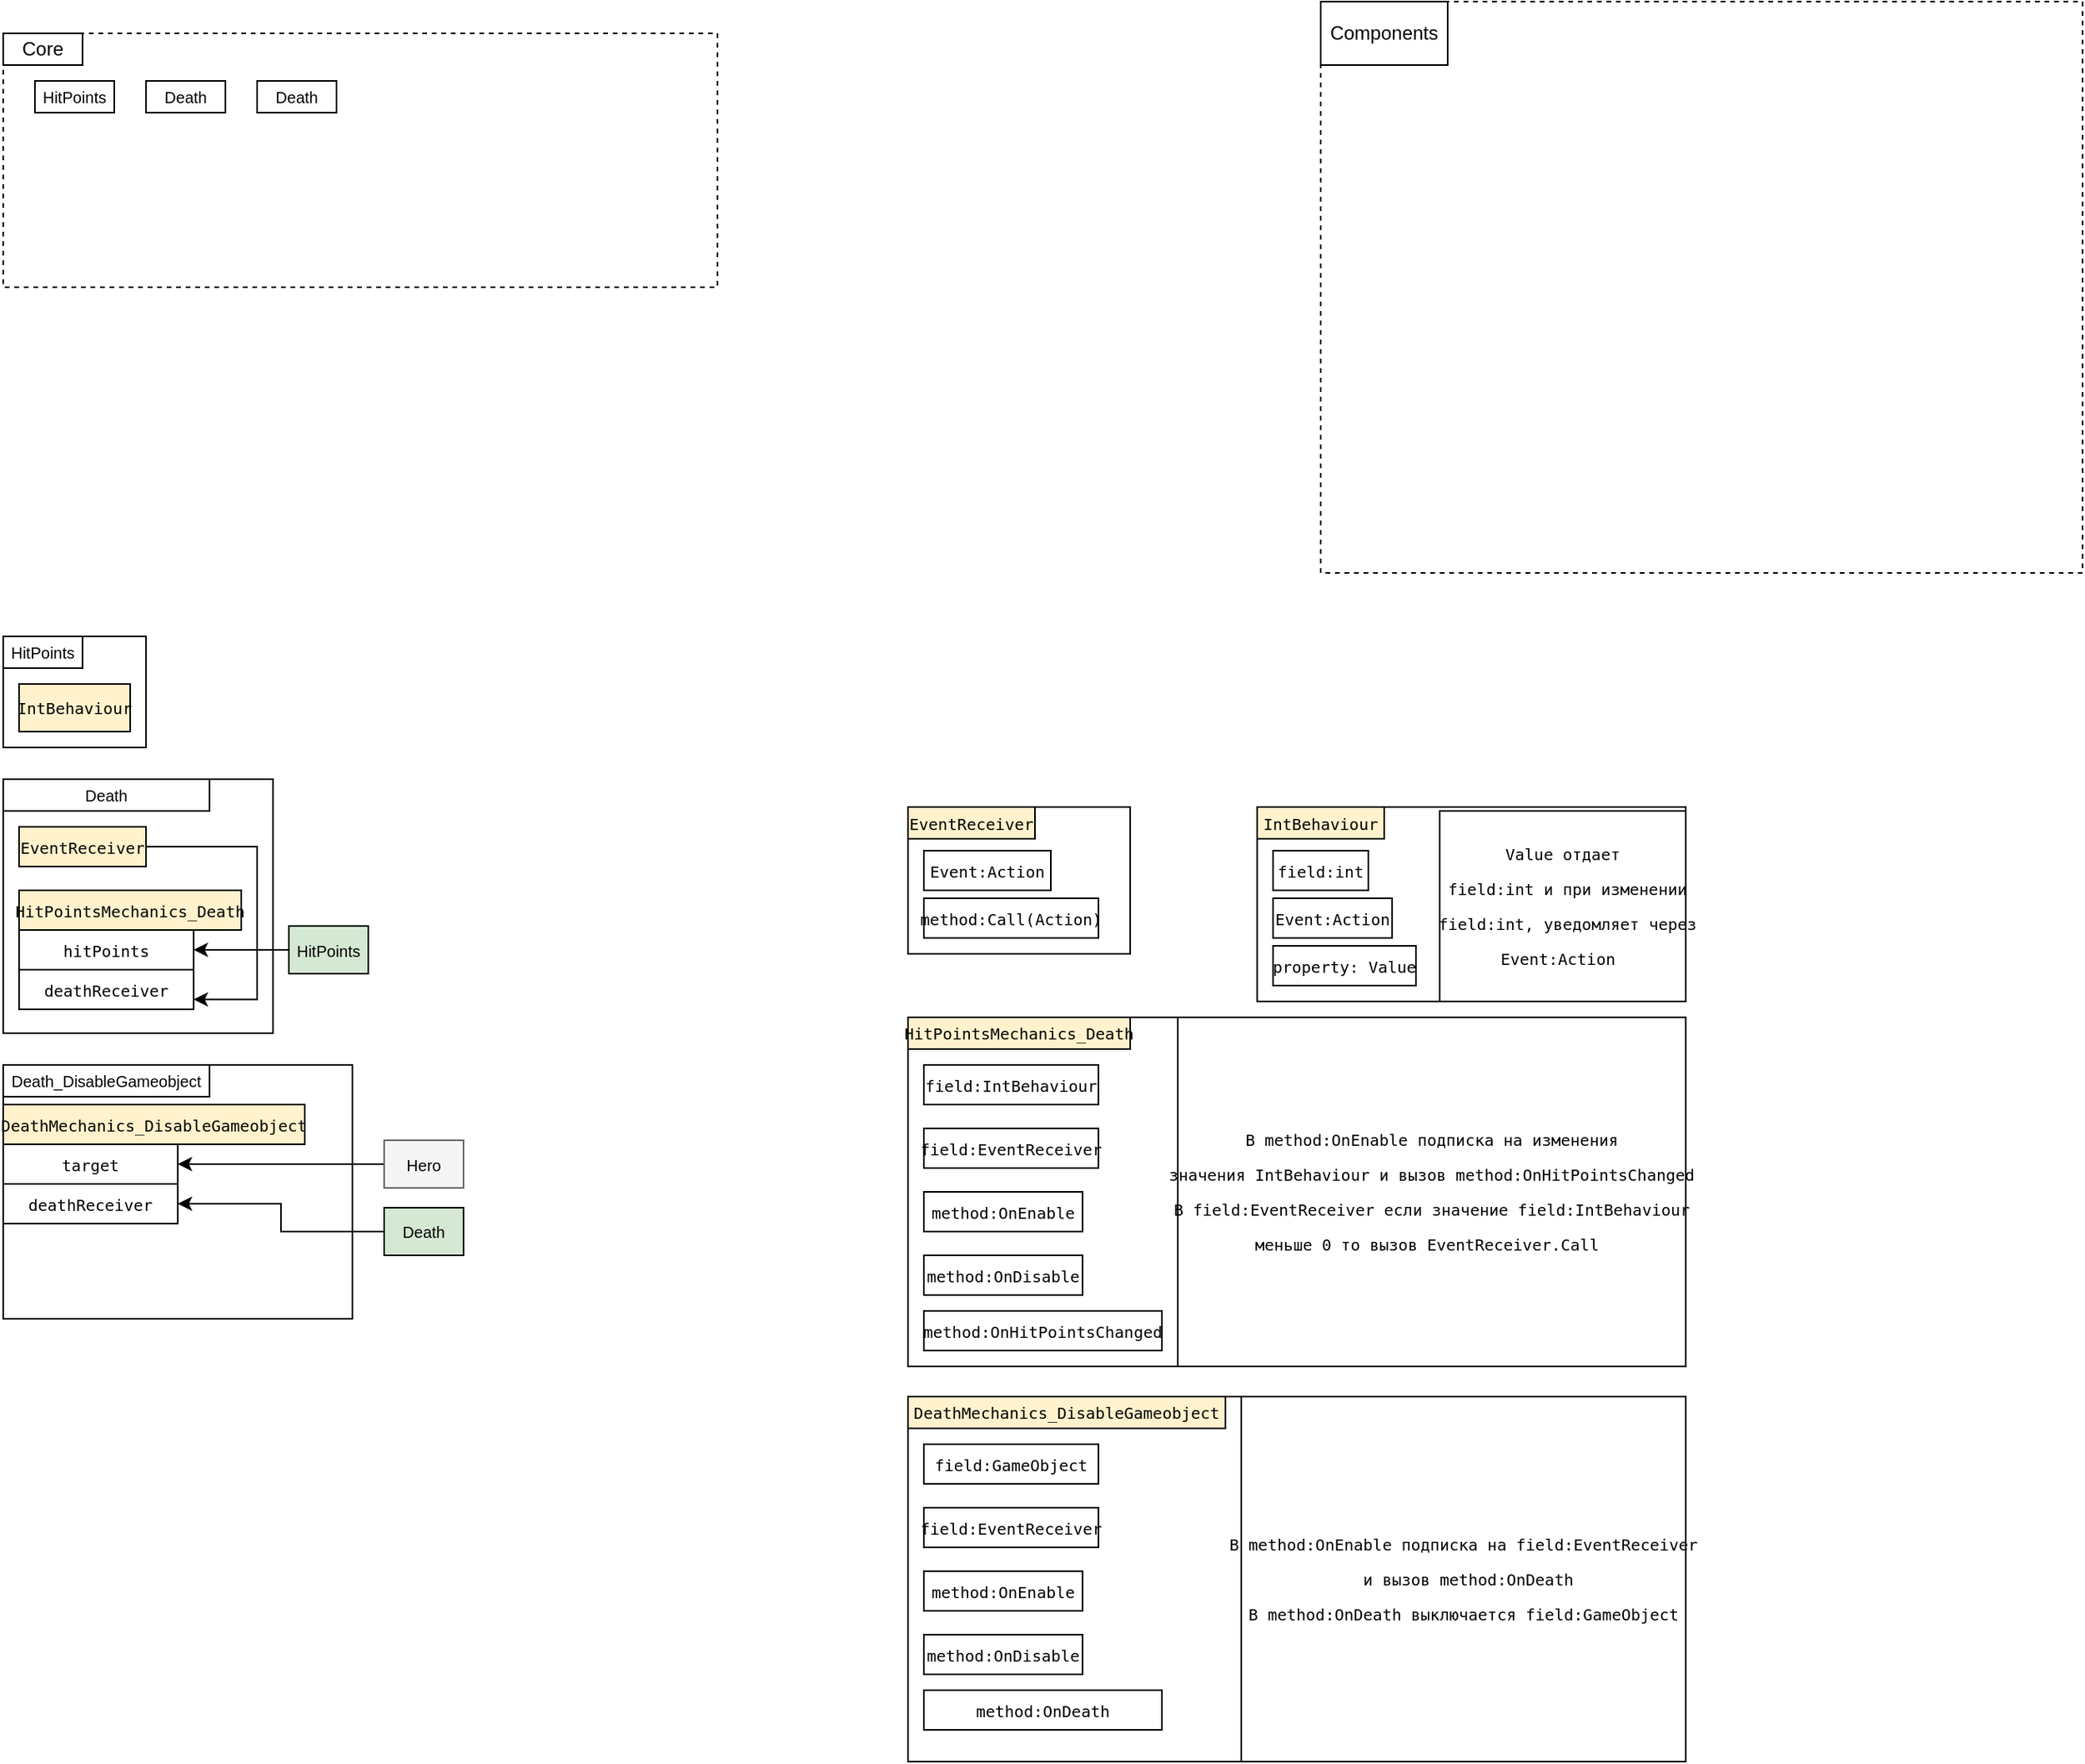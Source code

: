 <mxfile version="20.6.2" type="github">
  <diagram id="COCgU2y_MPERz97JsO5c" name="Страница 1">
    <mxGraphModel dx="2031" dy="1089" grid="1" gridSize="10" guides="1" tooltips="1" connect="1" arrows="1" fold="1" page="1" pageScale="1" pageWidth="827" pageHeight="1169" math="0" shadow="0">
      <root>
        <mxCell id="0" />
        <mxCell id="1" parent="0" />
        <mxCell id="kXSp-0wj3QZkAN32-yHx-2" value="" style="rounded=0;whiteSpace=wrap;html=1;fillColor=none;fontColor=#000000;strokeColor=#000000;dashed=1;labelBackgroundColor=#;" vertex="1" parent="1">
          <mxGeometry x="80" y="80" width="450" height="160" as="geometry" />
        </mxCell>
        <mxCell id="kXSp-0wj3QZkAN32-yHx-3" value="Core" style="text;html=1;strokeColor=#000000;fillColor=none;align=center;verticalAlign=middle;whiteSpace=wrap;rounded=0;fontColor=#000000;labelBackgroundColor=#;" vertex="1" parent="1">
          <mxGeometry x="80" y="80" width="50" height="20" as="geometry" />
        </mxCell>
        <mxCell id="kXSp-0wj3QZkAN32-yHx-14" value="" style="rounded=0;whiteSpace=wrap;html=1;fillColor=none;fontColor=#000000;strokeColor=#000000;dashed=1;labelBackgroundColor=#;" vertex="1" parent="1">
          <mxGeometry x="910" y="60" width="480" height="360" as="geometry" />
        </mxCell>
        <mxCell id="kXSp-0wj3QZkAN32-yHx-15" value="Components" style="text;html=1;strokeColor=#000000;fillColor=none;align=center;verticalAlign=middle;whiteSpace=wrap;rounded=0;fontColor=#000000;labelBackgroundColor=#;" vertex="1" parent="1">
          <mxGeometry x="910" y="60" width="80" height="40" as="geometry" />
        </mxCell>
        <mxCell id="kXSp-0wj3QZkAN32-yHx-43" value="" style="rounded=0;whiteSpace=wrap;html=1;strokeColor=#000000;fontSize=10;fillColor=none;fontColor=#000000;labelBackgroundColor=#;" vertex="1" parent="1">
          <mxGeometry x="80" y="460" width="90" height="70" as="geometry" />
        </mxCell>
        <mxCell id="kXSp-0wj3QZkAN32-yHx-46" value="HitPoints" style="rounded=0;whiteSpace=wrap;html=1;strokeColor=#000000;fontSize=10;fillColor=none;fontColor=#000000;labelBackgroundColor=#;" vertex="1" parent="1">
          <mxGeometry x="80" y="460" width="50" height="20" as="geometry" />
        </mxCell>
        <mxCell id="kXSp-0wj3QZkAN32-yHx-49" value="&lt;pre style=&quot;font-family: Consolas, monospace;&quot;&gt;IntBehaviour&lt;/pre&gt;" style="rounded=0;whiteSpace=wrap;html=1;strokeColor=#000000;fontSize=10;fillColor=#fff2cc;labelBackgroundColor=#;fontColor=#000000;" vertex="1" parent="1">
          <mxGeometry x="90" y="490" width="70" height="30" as="geometry" />
        </mxCell>
        <mxCell id="kXSp-0wj3QZkAN32-yHx-70" value="" style="rounded=0;whiteSpace=wrap;html=1;strokeColor=#000000;fontSize=10;fillColor=none;fontColor=#000000;labelBackgroundColor=#;" vertex="1" parent="1">
          <mxGeometry x="650" y="700" width="490" height="220" as="geometry" />
        </mxCell>
        <mxCell id="kXSp-0wj3QZkAN32-yHx-71" value="&lt;pre style=&quot;font-family: Consolas, monospace;&quot;&gt;HitPointsMechanics_Death&lt;/pre&gt;" style="rounded=0;whiteSpace=wrap;html=1;strokeColor=#000000;fontSize=10;fillColor=#fff2cc;labelBackgroundColor=#;fontColor=#000000;" vertex="1" parent="1">
          <mxGeometry x="650" y="700" width="140" height="20" as="geometry" />
        </mxCell>
        <mxCell id="kXSp-0wj3QZkAN32-yHx-72" style="edgeStyle=orthogonalEdgeStyle;rounded=0;orthogonalLoop=1;jettySize=auto;html=1;exitX=1;exitY=0.5;exitDx=0;exitDy=0;fontSize=10;" edge="1" parent="1" target="kXSp-0wj3QZkAN32-yHx-75">
          <mxGeometry relative="1" as="geometry">
            <mxPoint x="170" y="605" as="sourcePoint" />
          </mxGeometry>
        </mxCell>
        <mxCell id="kXSp-0wj3QZkAN32-yHx-79" style="edgeStyle=orthogonalEdgeStyle;rounded=0;orthogonalLoop=1;jettySize=auto;html=1;exitX=1;exitY=0.75;exitDx=0;exitDy=0;entryX=-0.03;entryY=0.67;entryDx=0;entryDy=0;entryPerimeter=0;fontSize=10;" edge="1" parent="1" target="kXSp-0wj3QZkAN32-yHx-77">
          <mxGeometry relative="1" as="geometry">
            <mxPoint x="170" y="612.5" as="sourcePoint" />
          </mxGeometry>
        </mxCell>
        <mxCell id="kXSp-0wj3QZkAN32-yHx-81" value="&lt;pre style=&quot;font-family: Consolas, monospace;&quot;&gt;&lt;pre style=&quot;font-family: Consolas, monospace;&quot;&gt;field:IntBehaviour&lt;/pre&gt;&lt;/pre&gt;" style="rounded=0;whiteSpace=wrap;html=1;strokeColor=#000000;fontSize=10;fillColor=none;fontColor=#000000;labelBackgroundColor=#;" vertex="1" parent="1">
          <mxGeometry x="660" y="730" width="110" height="25" as="geometry" />
        </mxCell>
        <mxCell id="kXSp-0wj3QZkAN32-yHx-83" value="&lt;pre style=&quot;font-family: Consolas, monospace;&quot;&gt;&lt;pre style=&quot;font-family: Consolas, monospace;&quot;&gt;field:EventReceiver&lt;/pre&gt;&lt;/pre&gt;" style="rounded=0;whiteSpace=wrap;html=1;strokeColor=#000000;fontSize=10;fillColor=none;fontColor=#000000;labelBackgroundColor=#;" vertex="1" parent="1">
          <mxGeometry x="660" y="770" width="110" height="25" as="geometry" />
        </mxCell>
        <mxCell id="kXSp-0wj3QZkAN32-yHx-191" style="edgeStyle=orthogonalEdgeStyle;rounded=0;orthogonalLoop=1;jettySize=auto;html=1;exitX=0;exitY=0.5;exitDx=0;exitDy=0;entryX=1;entryY=0.5;entryDx=0;entryDy=0;labelBackgroundColor=#;fontSize=10;fontColor=#000000;strokeColor=#000000;" edge="1" parent="1" source="kXSp-0wj3QZkAN32-yHx-86" target="kXSp-0wj3QZkAN32-yHx-189">
          <mxGeometry relative="1" as="geometry" />
        </mxCell>
        <mxCell id="kXSp-0wj3QZkAN32-yHx-86" value="&lt;pre style=&quot;font-family: Consolas, monospace;&quot;&gt;&lt;pre style=&quot;font-family: Consolas, monospace;&quot;&gt;&lt;span style=&quot;font-family: Helvetica;&quot;&gt;HitPoints&lt;/span&gt;&lt;br&gt;&lt;/pre&gt;&lt;/pre&gt;" style="rounded=0;whiteSpace=wrap;html=1;strokeColor=#000000;fontSize=10;fillColor=#d5e8d4;labelBackgroundColor=#;fontColor=#000000;" vertex="1" parent="1">
          <mxGeometry x="260" y="642.5" width="50" height="30" as="geometry" />
        </mxCell>
        <mxCell id="kXSp-0wj3QZkAN32-yHx-89" value="&lt;pre style=&quot;font-family: Consolas, monospace;&quot;&gt;&lt;pre style=&quot;font-family: Consolas, monospace;&quot;&gt;&lt;span style=&quot;&quot;&gt;method:&lt;/span&gt;OnHitPointsChanged&lt;/pre&gt;&lt;/pre&gt;" style="rounded=0;whiteSpace=wrap;html=1;strokeColor=#000000;fontSize=10;fillColor=none;fontColor=#000000;labelBackgroundColor=#;" vertex="1" parent="1">
          <mxGeometry x="660" y="885" width="150" height="25" as="geometry" />
        </mxCell>
        <mxCell id="kXSp-0wj3QZkAN32-yHx-108" value="" style="rounded=0;whiteSpace=wrap;html=1;strokeColor=#000000;fontSize=10;fillColor=none;fontColor=#000000;labelBackgroundColor=#;" vertex="1" parent="1">
          <mxGeometry x="80" y="550" width="170" height="160" as="geometry" />
        </mxCell>
        <mxCell id="kXSp-0wj3QZkAN32-yHx-109" value="Death" style="rounded=0;whiteSpace=wrap;html=1;strokeColor=#000000;fontSize=10;fillColor=none;fontColor=#000000;labelBackgroundColor=#;" vertex="1" parent="1">
          <mxGeometry x="80" y="550" width="130" height="20" as="geometry" />
        </mxCell>
        <mxCell id="kXSp-0wj3QZkAN32-yHx-121" value="&lt;pre style=&quot;font-family: Consolas, monospace;&quot;&gt;&lt;pre style=&quot;font-family: Consolas, monospace;&quot;&gt;method:&lt;span style=&quot;&quot;&gt;OnDisable&lt;/span&gt;&lt;/pre&gt;&lt;/pre&gt;" style="rounded=0;whiteSpace=wrap;html=1;strokeColor=#000000;fontSize=10;fillColor=none;fontColor=#000000;labelBackgroundColor=#;" vertex="1" parent="1">
          <mxGeometry x="660" y="850" width="100" height="25" as="geometry" />
        </mxCell>
        <mxCell id="kXSp-0wj3QZkAN32-yHx-132" value="" style="rounded=0;whiteSpace=wrap;html=1;strokeColor=#000000;fontSize=10;fillColor=none;fontColor=#000000;labelBackgroundColor=#;" vertex="1" parent="1">
          <mxGeometry x="650" y="567.5" width="140" height="92.5" as="geometry" />
        </mxCell>
        <mxCell id="kXSp-0wj3QZkAN32-yHx-133" value="&lt;pre style=&quot;font-family: Consolas, monospace;&quot;&gt;EventReceiver&lt;/pre&gt;" style="rounded=0;whiteSpace=wrap;html=1;strokeColor=#000000;fontSize=10;fillColor=#fff2cc;labelBackgroundColor=#;fontColor=#000000;" vertex="1" parent="1">
          <mxGeometry x="650" y="567.5" width="80" height="20" as="geometry" />
        </mxCell>
        <mxCell id="kXSp-0wj3QZkAN32-yHx-135" value="&lt;pre style=&quot;font-family: Consolas, monospace;&quot;&gt;&lt;pre style=&quot;font-family: Consolas, monospace;&quot;&gt;&lt;span style=&quot;&quot;&gt;Event:&lt;/span&gt;Action&lt;/pre&gt;&lt;/pre&gt;" style="rounded=0;whiteSpace=wrap;html=1;strokeColor=#000000;fontSize=10;fillColor=none;fontColor=#000000;labelBackgroundColor=#;" vertex="1" parent="1">
          <mxGeometry x="660" y="595" width="80" height="25" as="geometry" />
        </mxCell>
        <mxCell id="kXSp-0wj3QZkAN32-yHx-136" value="&lt;pre style=&quot;font-family: Consolas, monospace;&quot;&gt;&lt;pre style=&quot;font-family: Consolas, monospace;&quot;&gt;method&lt;span style=&quot;&quot;&gt;:&lt;/span&gt;Call&lt;span style=&quot;&quot;&gt;(&lt;/span&gt;Action)&lt;br&gt;&lt;/pre&gt;&lt;/pre&gt;" style="rounded=0;whiteSpace=wrap;html=1;strokeColor=#000000;fontSize=10;fillColor=none;fontColor=#000000;labelBackgroundColor=#;" vertex="1" parent="1">
          <mxGeometry x="660" y="625" width="110" height="25" as="geometry" />
        </mxCell>
        <mxCell id="kXSp-0wj3QZkAN32-yHx-137" value="" style="rounded=0;whiteSpace=wrap;html=1;strokeColor=#000000;fontSize=10;fillColor=none;fontColor=#000000;labelBackgroundColor=#;" vertex="1" parent="1">
          <mxGeometry x="870" y="567.5" width="270" height="122.5" as="geometry" />
        </mxCell>
        <mxCell id="kXSp-0wj3QZkAN32-yHx-138" value="&lt;pre style=&quot;font-family: Consolas, monospace;&quot;&gt;IntBehaviour&lt;/pre&gt;" style="rounded=0;whiteSpace=wrap;html=1;strokeColor=#000000;fontSize=10;fillColor=#fff2cc;labelBackgroundColor=#;fontColor=#000000;" vertex="1" parent="1">
          <mxGeometry x="870" y="567.5" width="80" height="20" as="geometry" />
        </mxCell>
        <mxCell id="kXSp-0wj3QZkAN32-yHx-139" value="&lt;pre style=&quot;font-family: Consolas, monospace;&quot;&gt;&lt;pre style=&quot;font-family: Consolas, monospace;&quot;&gt;&lt;pre style=&quot;font-family: Consolas, monospace;&quot;&gt;field:&lt;span style=&quot;&quot;&gt;int&lt;/span&gt;&lt;/pre&gt;&lt;/pre&gt;&lt;/pre&gt;" style="rounded=0;whiteSpace=wrap;html=1;strokeColor=#000000;fontSize=10;fillColor=none;fontColor=#000000;labelBackgroundColor=#;" vertex="1" parent="1">
          <mxGeometry x="880" y="595" width="60" height="25" as="geometry" />
        </mxCell>
        <mxCell id="kXSp-0wj3QZkAN32-yHx-140" value="&lt;pre style=&quot;font-family: Consolas, monospace;&quot;&gt;&lt;pre style=&quot;font-family: Consolas, monospace;&quot;&gt;&lt;pre style=&quot;font-family: Consolas, monospace;&quot;&gt;Event:Action&lt;/pre&gt;&lt;/pre&gt;&lt;/pre&gt;" style="rounded=0;whiteSpace=wrap;html=1;strokeColor=#000000;fontSize=10;fillColor=none;fontColor=#000000;labelBackgroundColor=#;" vertex="1" parent="1">
          <mxGeometry x="880" y="625" width="75" height="25" as="geometry" />
        </mxCell>
        <mxCell id="kXSp-0wj3QZkAN32-yHx-141" value="&lt;pre style=&quot;font-family: Consolas, monospace;&quot;&gt;&lt;pre style=&quot;font-family: Consolas, monospace;&quot;&gt;&lt;pre style=&quot;font-family: Consolas, monospace;&quot;&gt;&lt;pre style=&quot;font-family: Consolas, monospace;&quot;&gt;&lt;span style=&quot;&quot;&gt;property: &lt;/span&gt;Value&lt;/pre&gt;&lt;/pre&gt;&lt;/pre&gt;&lt;/pre&gt;" style="rounded=0;whiteSpace=wrap;html=1;strokeColor=#000000;fontSize=10;fillColor=none;fontColor=#000000;labelBackgroundColor=#;" vertex="1" parent="1">
          <mxGeometry x="880" y="655" width="90" height="25" as="geometry" />
        </mxCell>
        <mxCell id="kXSp-0wj3QZkAN32-yHx-192" style="edgeStyle=orthogonalEdgeStyle;rounded=0;orthogonalLoop=1;jettySize=auto;html=1;exitX=1;exitY=0.5;exitDx=0;exitDy=0;entryX=1;entryY=0.75;entryDx=0;entryDy=0;labelBackgroundColor=#;fontSize=10;fontColor=#000000;strokeColor=#000000;" edge="1" parent="1" source="kXSp-0wj3QZkAN32-yHx-161" target="kXSp-0wj3QZkAN32-yHx-190">
          <mxGeometry relative="1" as="geometry">
            <Array as="points">
              <mxPoint x="240" y="593" />
              <mxPoint x="240" y="689" />
            </Array>
          </mxGeometry>
        </mxCell>
        <mxCell id="kXSp-0wj3QZkAN32-yHx-161" value="&lt;pre style=&quot;font-family: Consolas, monospace;&quot;&gt;&lt;pre style=&quot;font-family: Consolas, monospace;&quot;&gt;EventReceiver&lt;/pre&gt;&lt;/pre&gt;" style="rounded=0;whiteSpace=wrap;html=1;strokeColor=#000000;fontSize=10;fillColor=#fff2cc;labelBackgroundColor=#;fontColor=#000000;" vertex="1" parent="1">
          <mxGeometry x="90" y="580" width="80" height="25" as="geometry" />
        </mxCell>
        <mxCell id="kXSp-0wj3QZkAN32-yHx-174" value="&lt;pre style=&quot;font-family: Consolas, monospace;&quot;&gt;&lt;pre style=&quot;font-family: Consolas, monospace;&quot;&gt;method:&lt;span style=&quot;&quot;&gt;OnEnable&lt;/span&gt;&lt;/pre&gt;&lt;/pre&gt;" style="rounded=0;whiteSpace=wrap;html=1;strokeColor=#000000;fontSize=10;fillColor=none;fontColor=#000000;labelBackgroundColor=#;" vertex="1" parent="1">
          <mxGeometry x="660" y="810" width="100" height="25" as="geometry" />
        </mxCell>
        <mxCell id="kXSp-0wj3QZkAN32-yHx-176" value="HitPoints" style="rounded=0;whiteSpace=wrap;html=1;strokeColor=#000000;fontSize=10;fillColor=none;fontColor=#000000;labelBackgroundColor=#;" vertex="1" parent="1">
          <mxGeometry x="100" y="110" width="50" height="20" as="geometry" />
        </mxCell>
        <mxCell id="kXSp-0wj3QZkAN32-yHx-188" value="&lt;pre style=&quot;font-family: Consolas, monospace;&quot;&gt;&lt;pre style=&quot;font-family: Consolas, monospace;&quot;&gt;HitPointsMechanics_Death&lt;/pre&gt;&lt;/pre&gt;" style="rounded=0;whiteSpace=wrap;html=1;strokeColor=#000000;fontSize=10;fillColor=#fff2cc;labelBackgroundColor=#;fontColor=#000000;" vertex="1" parent="1">
          <mxGeometry x="90" y="620" width="140" height="25" as="geometry" />
        </mxCell>
        <mxCell id="kXSp-0wj3QZkAN32-yHx-189" value="&lt;pre style=&quot;font-family: Consolas, monospace;&quot;&gt;&lt;pre style=&quot;font-family: Consolas, monospace;&quot;&gt;&lt;pre style=&quot;font-family: Consolas, monospace;&quot;&gt;&lt;span style=&quot;&quot;&gt;hitPoints&lt;/span&gt;&lt;/pre&gt;&lt;/pre&gt;&lt;/pre&gt;" style="rounded=0;whiteSpace=wrap;html=1;strokeColor=#000000;fontSize=10;fillColor=none;fontColor=#000000;labelBackgroundColor=#;" vertex="1" parent="1">
          <mxGeometry x="90" y="645" width="110" height="25" as="geometry" />
        </mxCell>
        <mxCell id="kXSp-0wj3QZkAN32-yHx-190" value="&lt;pre style=&quot;font-family: Consolas, monospace;&quot;&gt;&lt;pre style=&quot;font-family: Consolas, monospace;&quot;&gt;&lt;pre style=&quot;font-family: Consolas, monospace;&quot;&gt;deathReceiver&lt;/pre&gt;&lt;/pre&gt;&lt;/pre&gt;" style="rounded=0;whiteSpace=wrap;html=1;strokeColor=#000000;fontSize=10;fillColor=none;fontColor=#000000;labelBackgroundColor=#;" vertex="1" parent="1">
          <mxGeometry x="90" y="670" width="110" height="25" as="geometry" />
        </mxCell>
        <mxCell id="kXSp-0wj3QZkAN32-yHx-195" value="" style="rounded=0;whiteSpace=wrap;html=1;strokeColor=#000000;fontSize=10;fillColor=none;fontColor=#000000;labelBackgroundColor=#;" vertex="1" parent="1">
          <mxGeometry x="650" y="939" width="490" height="230" as="geometry" />
        </mxCell>
        <mxCell id="kXSp-0wj3QZkAN32-yHx-196" value="&lt;pre style=&quot;font-family: Consolas, monospace;&quot;&gt;&lt;pre style=&quot;font-family: Consolas, monospace;&quot;&gt;&lt;span style=&quot;&quot;&gt;DeathMechanics_DisableGameobject&lt;/span&gt;&lt;/pre&gt;&lt;/pre&gt;" style="rounded=0;whiteSpace=wrap;html=1;strokeColor=#000000;fontSize=10;fillColor=#fff2cc;labelBackgroundColor=#;fontColor=#000000;" vertex="1" parent="1">
          <mxGeometry x="650" y="939" width="200" height="20" as="geometry" />
        </mxCell>
        <mxCell id="kXSp-0wj3QZkAN32-yHx-198" value="&lt;pre style=&quot;font-family: Consolas, monospace;&quot;&gt;&lt;pre style=&quot;font-family: Consolas, monospace;&quot;&gt;field:GameObject&lt;/pre&gt;&lt;/pre&gt;" style="rounded=0;whiteSpace=wrap;html=1;strokeColor=#000000;fontSize=10;fillColor=none;fontColor=#000000;labelBackgroundColor=#;" vertex="1" parent="1">
          <mxGeometry x="660" y="969" width="110" height="25" as="geometry" />
        </mxCell>
        <mxCell id="kXSp-0wj3QZkAN32-yHx-199" value="&lt;pre style=&quot;font-family: Consolas, monospace;&quot;&gt;&lt;pre style=&quot;font-family: Consolas, monospace;&quot;&gt;field:EventReceiver&lt;/pre&gt;&lt;/pre&gt;" style="rounded=0;whiteSpace=wrap;html=1;strokeColor=#000000;fontSize=10;fillColor=none;fontColor=#000000;labelBackgroundColor=#;" vertex="1" parent="1">
          <mxGeometry x="660" y="1009" width="110" height="25" as="geometry" />
        </mxCell>
        <mxCell id="kXSp-0wj3QZkAN32-yHx-201" value="&lt;pre style=&quot;font-family: Consolas, monospace;&quot;&gt;&lt;pre style=&quot;font-family: Consolas, monospace;&quot;&gt;&lt;span style=&quot;&quot;&gt;method:&lt;/span&gt;OnDeath&lt;/pre&gt;&lt;/pre&gt;" style="rounded=0;whiteSpace=wrap;html=1;strokeColor=#000000;fontSize=10;fillColor=none;fontColor=#000000;labelBackgroundColor=#;" vertex="1" parent="1">
          <mxGeometry x="660" y="1124" width="150" height="25" as="geometry" />
        </mxCell>
        <mxCell id="kXSp-0wj3QZkAN32-yHx-203" value="&lt;pre style=&quot;font-family: Consolas, monospace;&quot;&gt;&lt;pre style=&quot;font-family: Consolas, monospace;&quot;&gt;method:&lt;span style=&quot;&quot;&gt;OnDisable&lt;/span&gt;&lt;/pre&gt;&lt;/pre&gt;" style="rounded=0;whiteSpace=wrap;html=1;strokeColor=#000000;fontSize=10;fillColor=none;fontColor=#000000;labelBackgroundColor=#;" vertex="1" parent="1">
          <mxGeometry x="660" y="1089" width="100" height="25" as="geometry" />
        </mxCell>
        <mxCell id="kXSp-0wj3QZkAN32-yHx-205" value="&lt;pre style=&quot;font-family: Consolas, monospace;&quot;&gt;&lt;pre style=&quot;font-family: Consolas, monospace;&quot;&gt;method:&lt;span style=&quot;&quot;&gt;OnEnable&lt;/span&gt;&lt;/pre&gt;&lt;/pre&gt;" style="rounded=0;whiteSpace=wrap;html=1;strokeColor=#000000;fontSize=10;fillColor=none;fontColor=#000000;labelBackgroundColor=#;" vertex="1" parent="1">
          <mxGeometry x="660" y="1049" width="100" height="25" as="geometry" />
        </mxCell>
        <mxCell id="kXSp-0wj3QZkAN32-yHx-214" value="&lt;pre style=&quot;font-family: Consolas, monospace;&quot;&gt;&lt;pre style=&quot;font-family: Consolas, monospace;&quot;&gt;&lt;pre style=&quot;font-family: Consolas, monospace;&quot;&gt;&lt;span style=&quot;&quot;&gt;Value&lt;/span&gt; отдает&lt;/pre&gt;&lt;pre style=&quot;font-family: Consolas, monospace;&quot;&gt; field:&lt;span style=&quot;&quot;&gt;int и при изменении&lt;/span&gt;&lt;/pre&gt;&lt;pre style=&quot;font-family: Consolas, monospace;&quot;&gt;&lt;span style=&quot;&quot;&gt; &lt;/span&gt;field:&lt;span style=&quot;&quot;&gt;int, уведомляет через&lt;/span&gt;&lt;/pre&gt;&lt;pre style=&quot;font-family: Consolas, monospace;&quot;&gt;Event:Action&lt;span style=&quot;&quot;&gt; &lt;/span&gt;&lt;/pre&gt;&lt;/pre&gt;&lt;/pre&gt;" style="rounded=0;whiteSpace=wrap;html=1;strokeColor=#000000;fontSize=10;fillColor=none;fontColor=#000000;labelBackgroundColor=#;" vertex="1" parent="1">
          <mxGeometry x="985" y="570" width="155" height="120" as="geometry" />
        </mxCell>
        <mxCell id="kXSp-0wj3QZkAN32-yHx-215" value="&lt;pre style=&quot;font-family: Consolas, monospace;&quot;&gt;&lt;pre style=&quot;font-family: Consolas, monospace;&quot;&gt;В method:OnEnable подписка на изменения&lt;/pre&gt;&lt;pre style=&quot;font-family: Consolas, monospace;&quot;&gt; значения IntBehaviour и вызов method:&lt;span style=&quot;&quot;&gt;OnHitPointsChanged&lt;/span&gt; &lt;/pre&gt;&lt;pre style=&quot;font-family: Consolas, monospace;&quot;&gt;В field:EventReceiver если значение field:IntBehaviour&lt;/pre&gt;&lt;pre style=&quot;font-family: Consolas, monospace;&quot;&gt;меньше 0 то вызов EventReceiver.Call &lt;/pre&gt;&lt;/pre&gt;" style="rounded=0;whiteSpace=wrap;html=1;strokeColor=#000000;fontSize=10;fillColor=none;fontColor=#000000;labelBackgroundColor=#;" vertex="1" parent="1">
          <mxGeometry x="820" y="700" width="320" height="220" as="geometry" />
        </mxCell>
        <mxCell id="kXSp-0wj3QZkAN32-yHx-216" value="&lt;pre style=&quot;font-family: Consolas, monospace;&quot;&gt;&lt;pre style=&quot;font-family: Consolas, monospace;&quot;&gt;В method:OnEnable подписка на field:EventReceiver&lt;/pre&gt;&lt;pre style=&quot;font-family: Consolas, monospace;&quot;&gt; и вызов method:&lt;span style=&quot;&quot;&gt;OnDeath&lt;/span&gt;&lt;/pre&gt;&lt;pre style=&quot;font-family: Consolas, monospace;&quot;&gt;В method:&lt;span style=&quot;&quot;&gt;OnDeath выключается &lt;/span&gt;field:GameObject&lt;/pre&gt;&lt;/pre&gt;" style="rounded=0;whiteSpace=wrap;html=1;strokeColor=#000000;fontSize=10;fillColor=none;fontColor=#000000;labelBackgroundColor=#;" vertex="1" parent="1">
          <mxGeometry x="860" y="939" width="280" height="230" as="geometry" />
        </mxCell>
        <mxCell id="kXSp-0wj3QZkAN32-yHx-220" value="Death_DisableGameobject" style="rounded=0;whiteSpace=wrap;html=1;strokeColor=#000000;fontSize=10;fillColor=none;fontColor=#000000;labelBackgroundColor=#;" vertex="1" parent="1">
          <mxGeometry x="80" y="730" width="130" height="20" as="geometry" />
        </mxCell>
        <mxCell id="kXSp-0wj3QZkAN32-yHx-222" value="&lt;pre style=&quot;font-family: Consolas, monospace;&quot;&gt;&lt;pre style=&quot;font-family: Consolas, monospace;&quot;&gt;&lt;pre style=&quot;font-family: Consolas, monospace;&quot;&gt;&lt;span style=&quot;&quot;&gt;DeathMechanics_DisableGameobject&lt;/span&gt;&lt;/pre&gt;&lt;/pre&gt;&lt;/pre&gt;" style="rounded=0;whiteSpace=wrap;html=1;strokeColor=#000000;fontSize=10;fillColor=#fff2cc;labelBackgroundColor=#;fontColor=#000000;" vertex="1" parent="1">
          <mxGeometry x="80" y="755" width="190" height="25" as="geometry" />
        </mxCell>
        <mxCell id="kXSp-0wj3QZkAN32-yHx-219" value="" style="rounded=0;whiteSpace=wrap;html=1;strokeColor=#000000;fontSize=10;fillColor=none;fontColor=#000000;labelBackgroundColor=#;" vertex="1" parent="1">
          <mxGeometry x="80" y="730" width="220" height="160" as="geometry" />
        </mxCell>
        <mxCell id="kXSp-0wj3QZkAN32-yHx-229" value="&lt;pre style=&quot;font-family: Consolas, monospace;&quot;&gt;&lt;pre style=&quot;font-family: Consolas, monospace;&quot;&gt;&lt;pre style=&quot;font-family: Consolas, monospace;&quot;&gt;target&lt;/pre&gt;&lt;/pre&gt;&lt;/pre&gt;" style="rounded=0;whiteSpace=wrap;html=1;strokeColor=#000000;fontSize=10;fillColor=none;fontColor=#000000;labelBackgroundColor=#;" vertex="1" parent="1">
          <mxGeometry x="80" y="780" width="110" height="25" as="geometry" />
        </mxCell>
        <mxCell id="kXSp-0wj3QZkAN32-yHx-230" value="&lt;pre style=&quot;font-family: Consolas, monospace;&quot;&gt;&lt;pre style=&quot;font-family: Consolas, monospace;&quot;&gt;&lt;pre style=&quot;font-family: Consolas, monospace;&quot;&gt;&lt;pre style=&quot;font-family: Consolas, monospace;&quot;&gt;&lt;span style=&quot;&quot;&gt;deathReceiver&lt;/span&gt;&lt;/pre&gt;&lt;/pre&gt;&lt;/pre&gt;&lt;/pre&gt;" style="rounded=0;whiteSpace=wrap;html=1;strokeColor=#000000;fontSize=10;fillColor=none;fontColor=#000000;labelBackgroundColor=#;" vertex="1" parent="1">
          <mxGeometry x="80" y="805" width="110" height="25" as="geometry" />
        </mxCell>
        <mxCell id="kXSp-0wj3QZkAN32-yHx-232" style="edgeStyle=orthogonalEdgeStyle;rounded=0;orthogonalLoop=1;jettySize=auto;html=1;exitX=0;exitY=0.5;exitDx=0;exitDy=0;entryX=1;entryY=0.5;entryDx=0;entryDy=0;labelBackgroundColor=#;strokeColor=#000000;fontSize=10;fontColor=#000000;" edge="1" parent="1" source="kXSp-0wj3QZkAN32-yHx-231" target="kXSp-0wj3QZkAN32-yHx-229">
          <mxGeometry relative="1" as="geometry" />
        </mxCell>
        <mxCell id="kXSp-0wj3QZkAN32-yHx-231" value="&lt;pre style=&quot;&quot;&gt;&lt;pre style=&quot;&quot;&gt;&lt;font face=&quot;Helvetica&quot;&gt;Hero&lt;/font&gt;&lt;/pre&gt;&lt;/pre&gt;" style="rounded=0;whiteSpace=wrap;html=1;strokeColor=#666666;fontSize=10;fillColor=#f5f5f5;labelBackgroundColor=#;fontColor=#000000;" vertex="1" parent="1">
          <mxGeometry x="320" y="777.5" width="50" height="30" as="geometry" />
        </mxCell>
        <mxCell id="kXSp-0wj3QZkAN32-yHx-234" style="edgeStyle=orthogonalEdgeStyle;rounded=0;orthogonalLoop=1;jettySize=auto;html=1;exitX=0;exitY=0.5;exitDx=0;exitDy=0;entryX=1;entryY=0.5;entryDx=0;entryDy=0;labelBackgroundColor=#;strokeColor=#000000;fontSize=10;fontColor=#000000;" edge="1" parent="1" source="kXSp-0wj3QZkAN32-yHx-233" target="kXSp-0wj3QZkAN32-yHx-230">
          <mxGeometry relative="1" as="geometry" />
        </mxCell>
        <mxCell id="kXSp-0wj3QZkAN32-yHx-233" value="&lt;pre style=&quot;font-family: Consolas, monospace;&quot;&gt;&lt;pre style=&quot;font-family: Consolas, monospace;&quot;&gt;&lt;span style=&quot;font-family: Helvetica;&quot;&gt;Death&lt;/span&gt;&lt;br&gt;&lt;/pre&gt;&lt;/pre&gt;" style="rounded=0;whiteSpace=wrap;html=1;strokeColor=#000000;fontSize=10;fillColor=#d5e8d4;labelBackgroundColor=#;fontColor=#000000;" vertex="1" parent="1">
          <mxGeometry x="320" y="820" width="50" height="30" as="geometry" />
        </mxCell>
        <mxCell id="kXSp-0wj3QZkAN32-yHx-235" value="Death" style="rounded=0;whiteSpace=wrap;html=1;strokeColor=#000000;fontSize=10;fillColor=none;fontColor=#000000;labelBackgroundColor=#;" vertex="1" parent="1">
          <mxGeometry x="170" y="110" width="50" height="20" as="geometry" />
        </mxCell>
        <mxCell id="kXSp-0wj3QZkAN32-yHx-236" value="Death" style="rounded=0;whiteSpace=wrap;html=1;strokeColor=#000000;fontSize=10;fillColor=none;fontColor=#000000;labelBackgroundColor=#;" vertex="1" parent="1">
          <mxGeometry x="240" y="110" width="50" height="20" as="geometry" />
        </mxCell>
      </root>
    </mxGraphModel>
  </diagram>
</mxfile>
